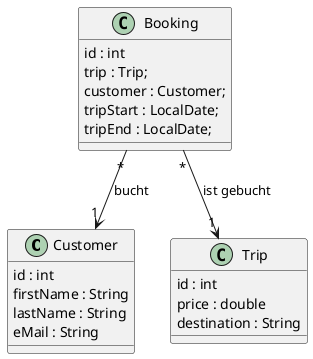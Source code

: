 @startuml


class Customer {
  id : int
  firstName : String
  lastName : String
  eMail : String
}

class Booking {
    id : int
    trip : Trip;
    customer : Customer;
    tripStart : LocalDate;
    tripEnd : LocalDate;
}

class Trip {
  id : int
  price : double
  destination : String
}

Booking "*" --> "1" Trip: ist gebucht
Booking "*" --> "1" Customer: bucht


@enduml

